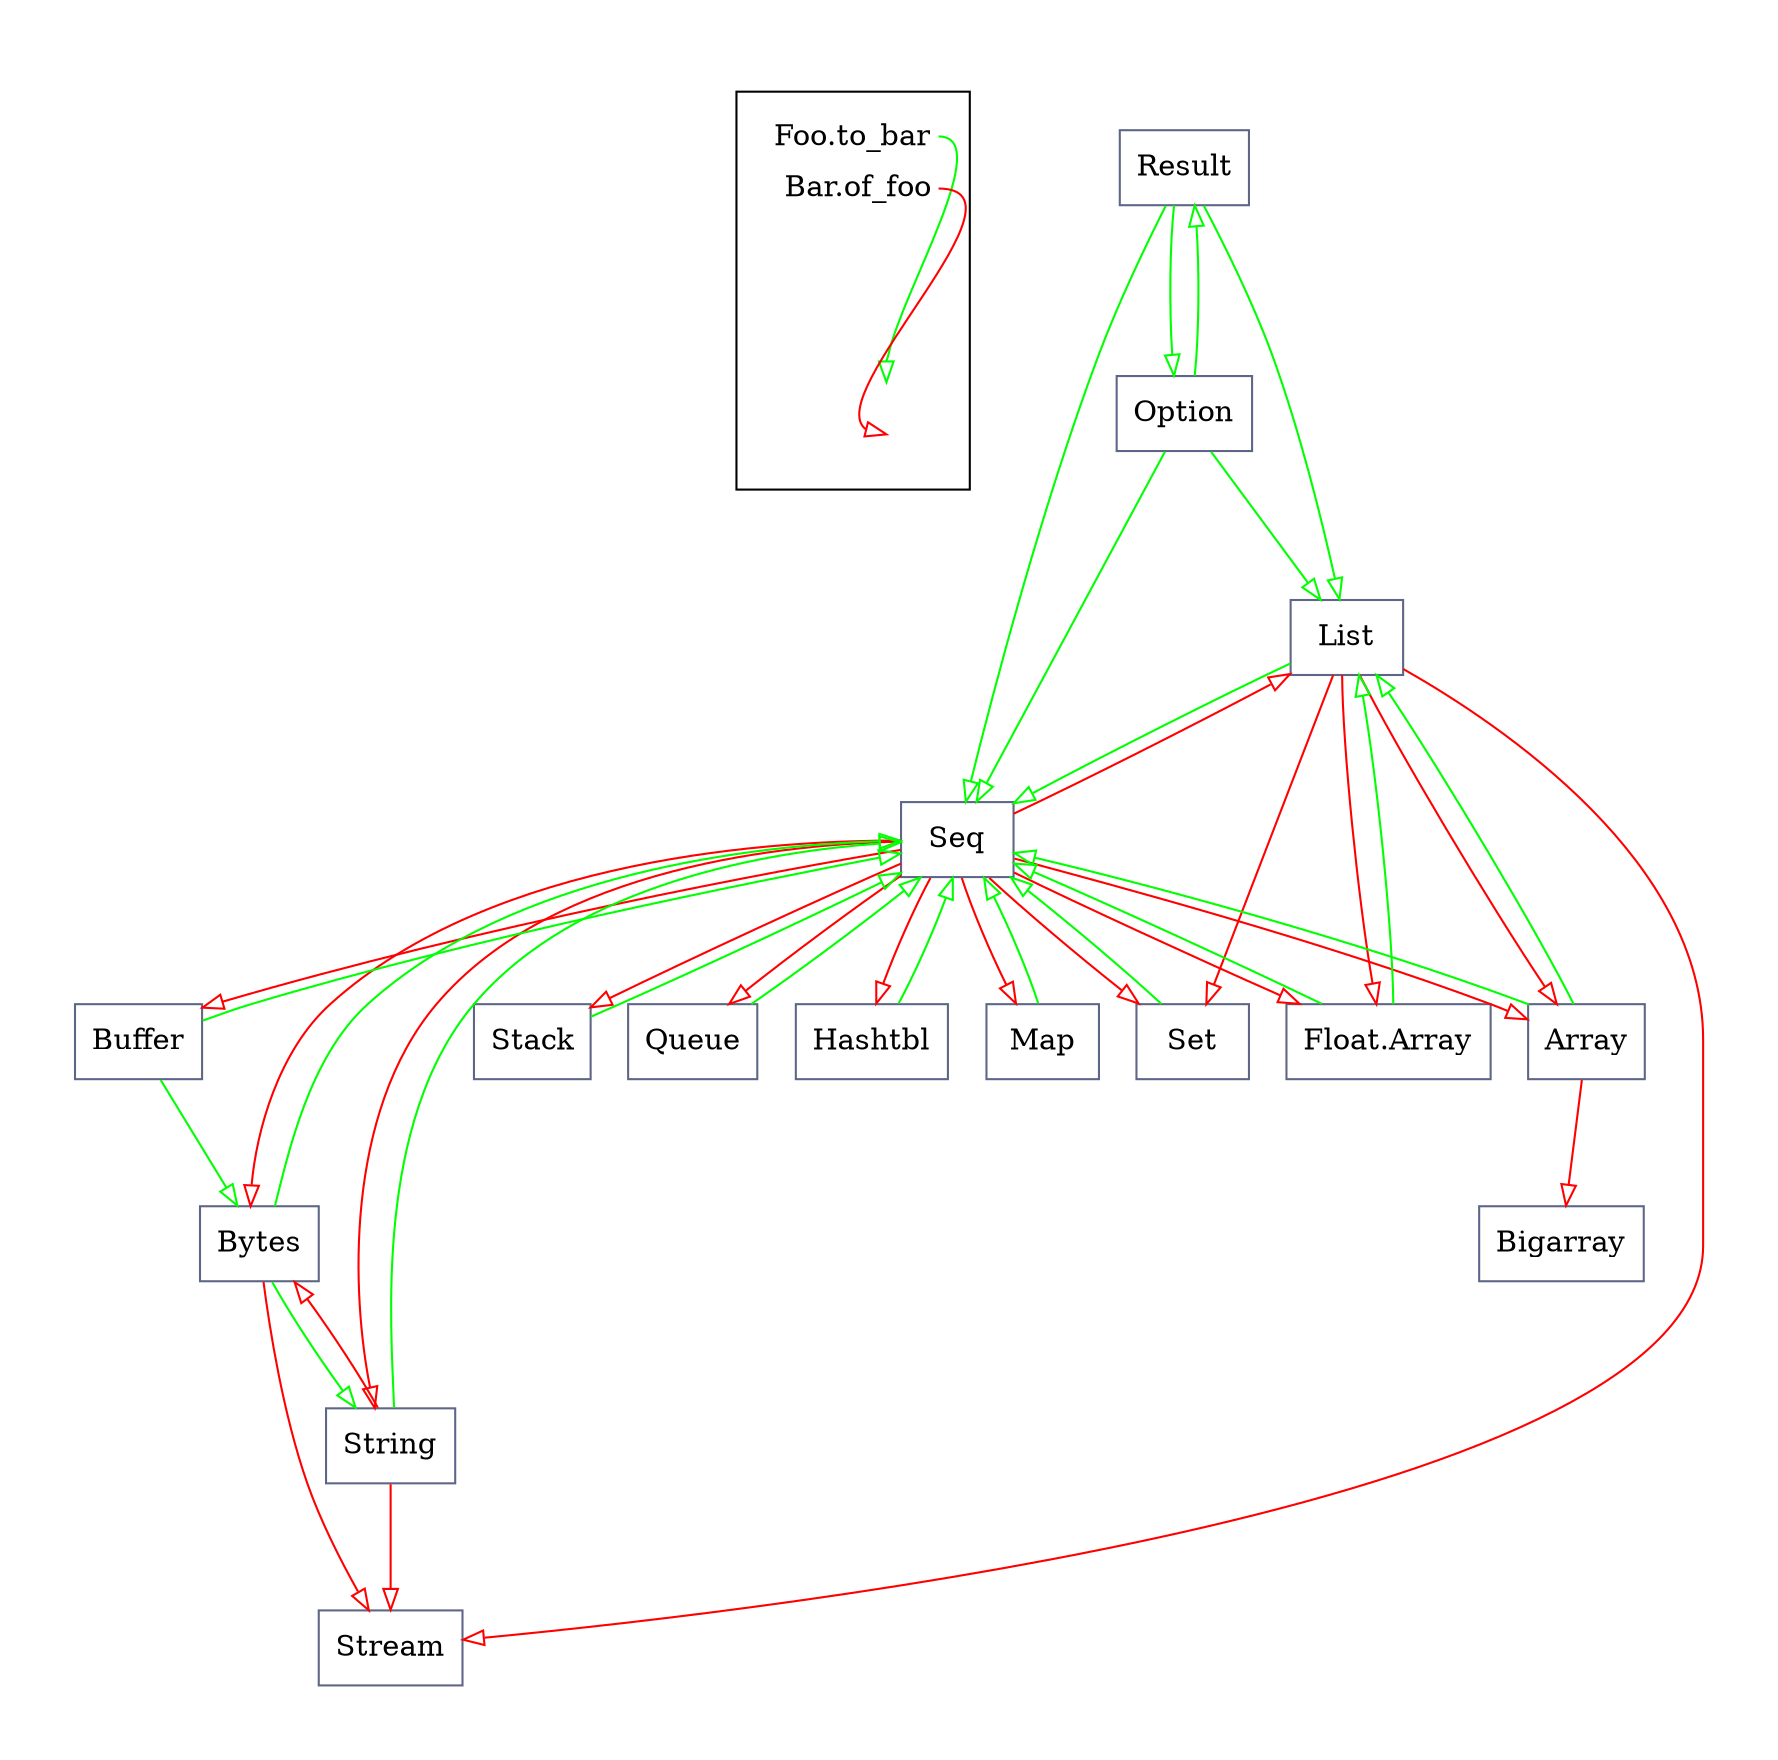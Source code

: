 digraph {
  graph [pad="0.5", nodesep="0.25", ranksep="0.85"];
  node [color="#5e6687", shape="box"];
  edge [color="#5e6687", arrowhead="empty"];

  subgraph cluster_legend {
    node [fillcolor=none, shape=plaintext]
    key [label=<<table border="0" cellpadding="2" cellspacing="0" cellborder="0">
         <tr><td align="right" port="i1">Foo.to_bar</td></tr>
         <tr><td height="30px" align="right" port="i2">Bar.of_foo</td></tr>
         </table>>]
    key2 [label=<<table border="0" cellpadding="2" cellspacing="0" cellborder="0">
          <tr><td port="i1">&nbsp;</td></tr>
          <tr><td height="30px" port="i2">&nbsp;</td></tr>
          </table>>]
    key:i1:e -> key2:i1:w [color=green]
    key:i2:e -> key2:i2:w [color=red]
  }


  // List
  List -> Seq [color=green]
  Seq -> List [color=red]

  // Array
  Array -> List [color=green]
  Array -> Seq [color=green]
  List -> Array [color=red]
  Seq -> Array [color=red]

  // Float.Array
  "Float.Array" -> List [color=green]
  "Float.Array" -> Seq [color=green]
  List -> "Float.Array" [color=red]
  Seq -> "Float.Array" [color=red]

  // Hashtbl
  Hashtbl -> Seq [color=green]
  Seq -> Hashtbl [color=red]

  // Map
  Map -> Seq [color=green]
  Seq -> Map [color=red]

  // Set
  Set -> Seq [color=green]
  List -> Set [color=red]
  Seq -> Set [color=red]

  // Bytes
  Bytes -> Seq [color=green]
  Bytes -> String [color=green]
  String -> Bytes [color=red]
  Seq -> Bytes [color=red]

  // Buffer
  Buffer -> Bytes [color=green]
  Buffer -> Seq [color=green]
  Seq -> Buffer [color=red]

  // Bigarray
  Array -> Bigarray [color=red]

  // Stack
  Stack -> Seq [color=green]
  Seq -> Stack [color=red]

  // Stream
  List -> Stream [color=red]
  String -> Stream [color=red]
  Bytes -> Stream [color=red]

  // String
  String -> Seq [color=green]
  Seq -> String [color=red]

  // Result
  Result -> List [color=green]
  Result -> Option [color=green]
  Result -> Seq [color=green]

  // Queue
  Queue -> Seq [color=green]
  Seq -> Queue [color=red]

  // Option
  Option -> Result [color=green]
  Option -> List [color=green]
  Option -> Seq [color=green]
}
